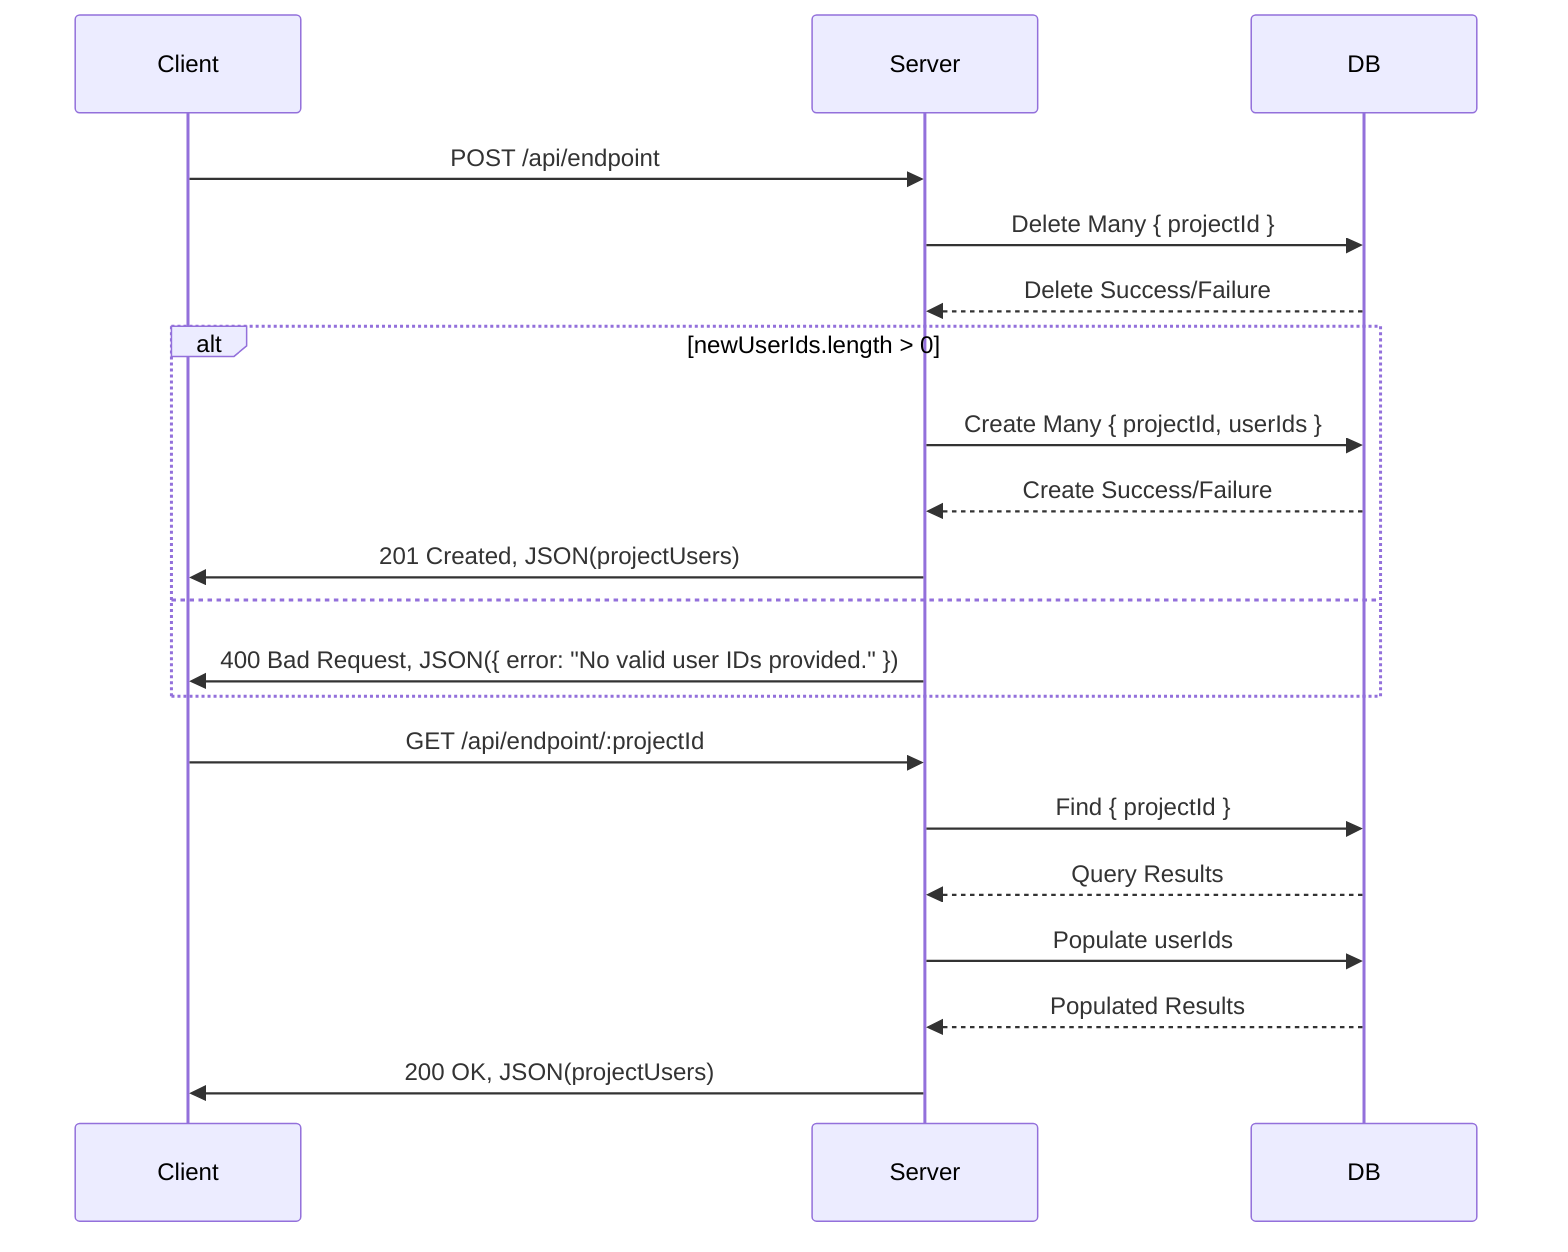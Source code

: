 sequenceDiagram
    participant Client as Client
    participant Server as Server
    participant DB as DB

    Client->>Server: POST /api/endpoint
    Server->>DB: Delete Many { projectId }
    DB-->>Server: Delete Success/Failure
    alt newUserIds.length > 0
        Server->>DB: Create Many { projectId, userIds }
        DB-->>Server: Create Success/Failure
        Server->>Client: 201 Created, JSON(projectUsers)
    else
        Server->>Client: 400 Bad Request, JSON({ error: "No valid user IDs provided." })
    end

    Client->>Server: GET /api/endpoint/:projectId
    Server->>DB: Find { projectId }
    DB-->>Server: Query Results
    Server->>DB: Populate userIds
    DB-->>Server: Populated Results
    Server->>Client: 200 OK, JSON(projectUsers)